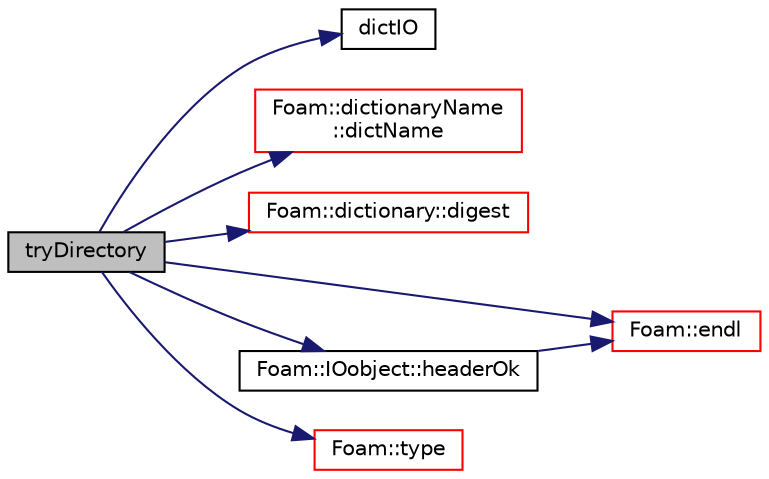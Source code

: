 digraph "tryDirectory"
{
  bgcolor="transparent";
  edge [fontname="Helvetica",fontsize="10",labelfontname="Helvetica",labelfontsize="10"];
  node [fontname="Helvetica",fontsize="10",shape=record];
  rankdir="LR";
  Node1 [label="tryDirectory",height=0.2,width=0.4,color="black", fillcolor="grey75", style="filled", fontcolor="black"];
  Node1 -> Node2 [color="midnightblue",fontsize="10",style="solid",fontname="Helvetica"];
  Node2 [label="dictIO",height=0.2,width=0.4,color="black",URL="$a08212.html#ac25a8093200ed28d55a49a985306bb0c"];
  Node1 -> Node3 [color="midnightblue",fontsize="10",style="solid",fontname="Helvetica"];
  Node3 [label="Foam::dictionaryName\l::dictName",height=0.2,width=0.4,color="red",URL="$a00527.html#a0c0f7c5d75947353dc8dc6cbe4df98ea",tooltip="Return the local dictionary name (final part of scoped name) "];
  Node1 -> Node4 [color="midnightblue",fontsize="10",style="solid",fontname="Helvetica"];
  Node4 [label="Foam::dictionary::digest",height=0.2,width=0.4,color="red",URL="$a00524.html#a27114ed479972bf0ceadcb1cc99992e9",tooltip="Return the SHA1 digest of the dictionary contents. "];
  Node1 -> Node5 [color="midnightblue",fontsize="10",style="solid",fontname="Helvetica"];
  Node5 [label="Foam::endl",height=0.2,width=0.4,color="red",URL="$a10725.html#a2db8fe02a0d3909e9351bb4275b23ce4",tooltip="Add newline and flush stream. "];
  Node1 -> Node6 [color="midnightblue",fontsize="10",style="solid",fontname="Helvetica"];
  Node6 [label="Foam::IOobject::headerOk",height=0.2,width=0.4,color="black",URL="$a01179.html#a9d4879c850ce41d945ff77e788de3a23",tooltip="Read and check header info. "];
  Node6 -> Node5 [color="midnightblue",fontsize="10",style="solid",fontname="Helvetica"];
  Node1 -> Node7 [color="midnightblue",fontsize="10",style="solid",fontname="Helvetica"];
  Node7 [label="Foam::type",height=0.2,width=0.4,color="red",URL="$a10725.html#aec48583af672626378f501eb9fc32cd1",tooltip="Return the file type: DIRECTORY or FILE. "];
}

